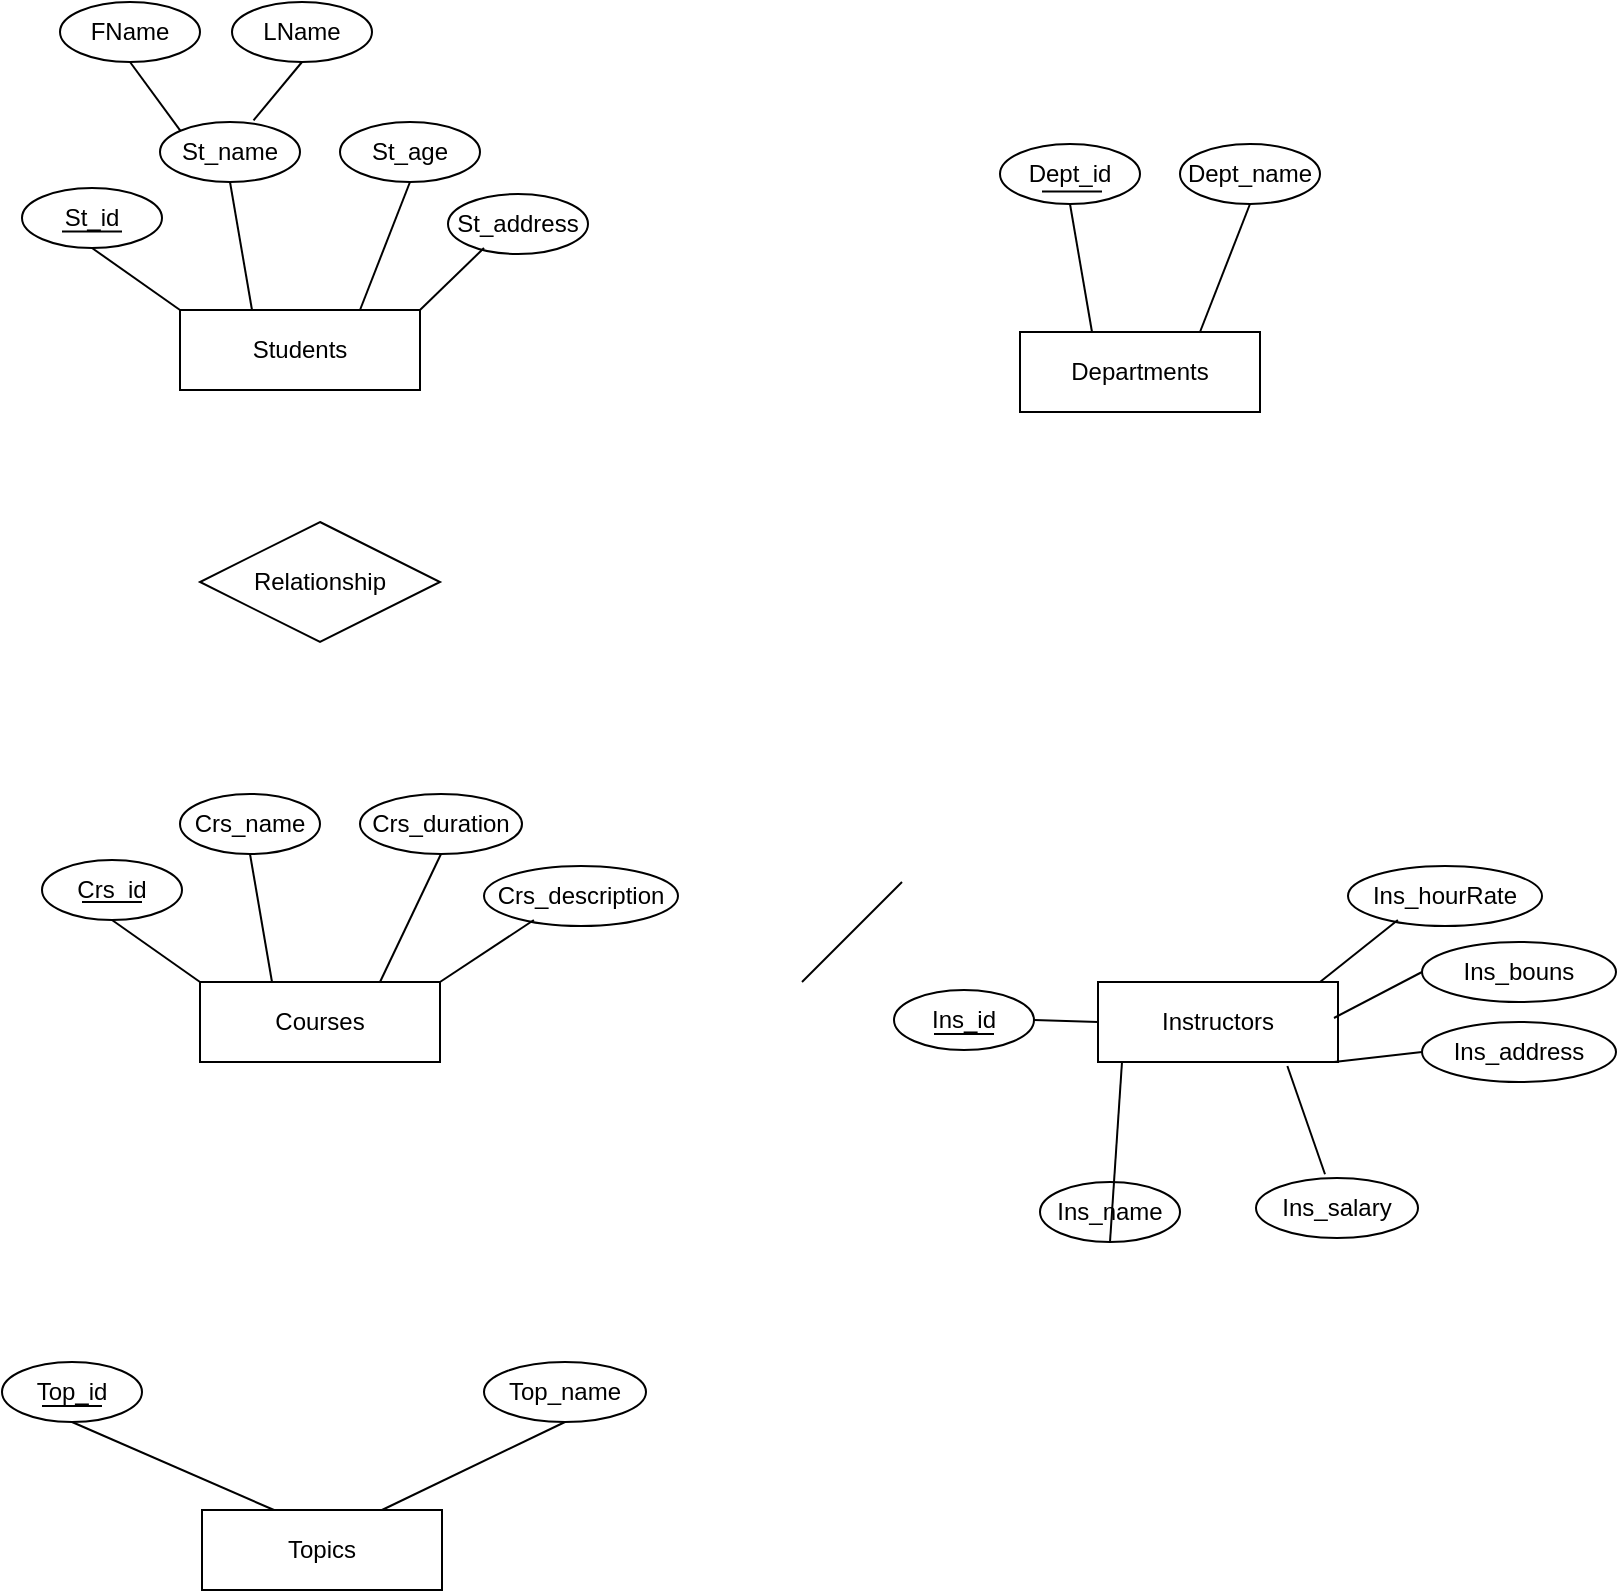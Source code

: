 <mxfile version="24.8.3">
  <diagram id="R2lEEEUBdFMjLlhIrx00" name="Page-1">
    <mxGraphModel dx="1436" dy="837" grid="1" gridSize="10" guides="1" tooltips="1" connect="1" arrows="1" fold="1" page="1" pageScale="1" pageWidth="850" pageHeight="1100" math="0" shadow="0" extFonts="Permanent Marker^https://fonts.googleapis.com/css?family=Permanent+Marker">
      <root>
        <mxCell id="0" />
        <mxCell id="1" parent="0" />
        <mxCell id="XczX_esiiE8wpk_EP03i-1" value="Students" style="rounded=0;whiteSpace=wrap;html=1;direction=east;" vertex="1" parent="1">
          <mxGeometry x="109" y="174" width="120" height="40" as="geometry" />
        </mxCell>
        <mxCell id="XczX_esiiE8wpk_EP03i-5" value="St_id" style="ellipse;whiteSpace=wrap;html=1;" vertex="1" parent="1">
          <mxGeometry x="30" y="113" width="70" height="30" as="geometry" />
        </mxCell>
        <mxCell id="XczX_esiiE8wpk_EP03i-9" value="St_name" style="ellipse;whiteSpace=wrap;html=1;" vertex="1" parent="1">
          <mxGeometry x="99" y="80" width="70" height="30" as="geometry" />
        </mxCell>
        <mxCell id="XczX_esiiE8wpk_EP03i-13" value="FName" style="ellipse;whiteSpace=wrap;html=1;" vertex="1" parent="1">
          <mxGeometry x="49" y="20" width="70" height="30" as="geometry" />
        </mxCell>
        <mxCell id="XczX_esiiE8wpk_EP03i-14" value="LName" style="ellipse;whiteSpace=wrap;html=1;" vertex="1" parent="1">
          <mxGeometry x="135" y="20" width="70" height="30" as="geometry" />
        </mxCell>
        <mxCell id="XczX_esiiE8wpk_EP03i-15" value="St_age" style="ellipse;whiteSpace=wrap;html=1;" vertex="1" parent="1">
          <mxGeometry x="189" y="80" width="70" height="30" as="geometry" />
        </mxCell>
        <mxCell id="XczX_esiiE8wpk_EP03i-16" value="St_address" style="ellipse;whiteSpace=wrap;html=1;" vertex="1" parent="1">
          <mxGeometry x="243" y="116" width="70" height="30" as="geometry" />
        </mxCell>
        <mxCell id="XczX_esiiE8wpk_EP03i-19" value="" style="endArrow=none;html=1;rounded=0;entryX=0.257;entryY=0.9;entryDx=0;entryDy=0;entryPerimeter=0;exitX=1;exitY=0;exitDx=0;exitDy=0;" edge="1" parent="1" source="XczX_esiiE8wpk_EP03i-1" target="XczX_esiiE8wpk_EP03i-16">
          <mxGeometry width="50" height="50" relative="1" as="geometry">
            <mxPoint x="230" y="170" as="sourcePoint" />
            <mxPoint x="260" y="149" as="targetPoint" />
          </mxGeometry>
        </mxCell>
        <mxCell id="XczX_esiiE8wpk_EP03i-20" value="" style="endArrow=none;html=1;rounded=0;entryX=0.5;entryY=1;entryDx=0;entryDy=0;exitX=0.75;exitY=0;exitDx=0;exitDy=0;" edge="1" parent="1" source="XczX_esiiE8wpk_EP03i-1" target="XczX_esiiE8wpk_EP03i-15">
          <mxGeometry width="50" height="50" relative="1" as="geometry">
            <mxPoint x="239" y="184" as="sourcePoint" />
            <mxPoint x="271" y="153" as="targetPoint" />
          </mxGeometry>
        </mxCell>
        <mxCell id="XczX_esiiE8wpk_EP03i-22" value="" style="endArrow=none;html=1;rounded=0;entryX=0.5;entryY=1;entryDx=0;entryDy=0;exitX=0.75;exitY=0;exitDx=0;exitDy=0;" edge="1" parent="1" target="XczX_esiiE8wpk_EP03i-9">
          <mxGeometry width="50" height="50" relative="1" as="geometry">
            <mxPoint x="145" y="174" as="sourcePoint" />
            <mxPoint x="170" y="110" as="targetPoint" />
          </mxGeometry>
        </mxCell>
        <mxCell id="XczX_esiiE8wpk_EP03i-24" value="" style="endArrow=none;html=1;rounded=0;entryX=0.5;entryY=1;entryDx=0;entryDy=0;exitX=0;exitY=0;exitDx=0;exitDy=0;" edge="1" parent="1" source="XczX_esiiE8wpk_EP03i-1" target="XczX_esiiE8wpk_EP03i-5">
          <mxGeometry width="50" height="50" relative="1" as="geometry">
            <mxPoint x="81" y="194" as="sourcePoint" />
            <mxPoint x="70" y="130" as="targetPoint" />
          </mxGeometry>
        </mxCell>
        <mxCell id="XczX_esiiE8wpk_EP03i-25" value="" style="endArrow=none;html=1;rounded=0;entryX=0.5;entryY=1;entryDx=0;entryDy=0;exitX=0;exitY=0;exitDx=0;exitDy=0;" edge="1" parent="1" source="XczX_esiiE8wpk_EP03i-9" target="XczX_esiiE8wpk_EP03i-13">
          <mxGeometry width="50" height="50" relative="1" as="geometry">
            <mxPoint x="155" y="184" as="sourcePoint" />
            <mxPoint x="144" y="120" as="targetPoint" />
          </mxGeometry>
        </mxCell>
        <mxCell id="XczX_esiiE8wpk_EP03i-27" value="" style="endArrow=none;html=1;rounded=0;entryX=0.5;entryY=1;entryDx=0;entryDy=0;exitX=0.668;exitY=-0.027;exitDx=0;exitDy=0;exitPerimeter=0;" edge="1" parent="1" source="XczX_esiiE8wpk_EP03i-9" target="XczX_esiiE8wpk_EP03i-14">
          <mxGeometry width="50" height="50" relative="1" as="geometry">
            <mxPoint x="119" y="95" as="sourcePoint" />
            <mxPoint x="115" y="60" as="targetPoint" />
          </mxGeometry>
        </mxCell>
        <mxCell id="XczX_esiiE8wpk_EP03i-28" value="Departments" style="rounded=0;whiteSpace=wrap;html=1;direction=east;" vertex="1" parent="1">
          <mxGeometry x="529" y="185" width="120" height="40" as="geometry" />
        </mxCell>
        <mxCell id="XczX_esiiE8wpk_EP03i-30" value="Dept_id" style="ellipse;whiteSpace=wrap;html=1;" vertex="1" parent="1">
          <mxGeometry x="519" y="91" width="70" height="30" as="geometry" />
        </mxCell>
        <mxCell id="XczX_esiiE8wpk_EP03i-33" value="Dept_name" style="ellipse;whiteSpace=wrap;html=1;" vertex="1" parent="1">
          <mxGeometry x="609" y="91" width="70" height="30" as="geometry" />
        </mxCell>
        <mxCell id="XczX_esiiE8wpk_EP03i-36" value="" style="endArrow=none;html=1;rounded=0;entryX=0.5;entryY=1;entryDx=0;entryDy=0;exitX=0.75;exitY=0;exitDx=0;exitDy=0;" edge="1" source="XczX_esiiE8wpk_EP03i-28" target="XczX_esiiE8wpk_EP03i-33" parent="1">
          <mxGeometry width="50" height="50" relative="1" as="geometry">
            <mxPoint x="659" y="195" as="sourcePoint" />
            <mxPoint x="691" y="164" as="targetPoint" />
          </mxGeometry>
        </mxCell>
        <mxCell id="XczX_esiiE8wpk_EP03i-37" value="" style="endArrow=none;html=1;rounded=0;entryX=0.5;entryY=1;entryDx=0;entryDy=0;exitX=0.75;exitY=0;exitDx=0;exitDy=0;" edge="1" target="XczX_esiiE8wpk_EP03i-30" parent="1">
          <mxGeometry width="50" height="50" relative="1" as="geometry">
            <mxPoint x="565" y="185" as="sourcePoint" />
            <mxPoint x="590" y="121" as="targetPoint" />
          </mxGeometry>
        </mxCell>
        <mxCell id="XczX_esiiE8wpk_EP03i-43" value="" style="endArrow=none;html=1;rounded=0;" edge="1" parent="1">
          <mxGeometry width="50" height="50" relative="1" as="geometry">
            <mxPoint x="50" y="134.79" as="sourcePoint" />
            <mxPoint x="80" y="134.79" as="targetPoint" />
          </mxGeometry>
        </mxCell>
        <mxCell id="XczX_esiiE8wpk_EP03i-44" value="" style="endArrow=none;html=1;rounded=0;" edge="1" parent="1">
          <mxGeometry width="50" height="50" relative="1" as="geometry">
            <mxPoint x="540" y="114.79" as="sourcePoint" />
            <mxPoint x="570" y="114.79" as="targetPoint" />
          </mxGeometry>
        </mxCell>
        <mxCell id="XczX_esiiE8wpk_EP03i-54" value="Courses" style="rounded=0;whiteSpace=wrap;html=1;direction=east;" vertex="1" parent="1">
          <mxGeometry x="119" y="510" width="120" height="40" as="geometry" />
        </mxCell>
        <mxCell id="XczX_esiiE8wpk_EP03i-55" value="Crs_name" style="ellipse;whiteSpace=wrap;html=1;" vertex="1" parent="1">
          <mxGeometry x="109" y="416" width="70" height="30" as="geometry" />
        </mxCell>
        <mxCell id="XczX_esiiE8wpk_EP03i-56" value="Crs_duration" style="ellipse;whiteSpace=wrap;html=1;" vertex="1" parent="1">
          <mxGeometry x="199" y="416" width="81" height="30" as="geometry" />
        </mxCell>
        <mxCell id="XczX_esiiE8wpk_EP03i-57" value="Crs_description" style="ellipse;whiteSpace=wrap;html=1;" vertex="1" parent="1">
          <mxGeometry x="261" y="452" width="97" height="30" as="geometry" />
        </mxCell>
        <mxCell id="XczX_esiiE8wpk_EP03i-58" value="" style="endArrow=none;html=1;rounded=0;entryX=0.257;entryY=0.9;entryDx=0;entryDy=0;entryPerimeter=0;exitX=1;exitY=0;exitDx=0;exitDy=0;" edge="1" source="XczX_esiiE8wpk_EP03i-54" target="XczX_esiiE8wpk_EP03i-57" parent="1">
          <mxGeometry width="50" height="50" relative="1" as="geometry">
            <mxPoint x="240" y="506" as="sourcePoint" />
            <mxPoint x="270" y="485" as="targetPoint" />
          </mxGeometry>
        </mxCell>
        <mxCell id="XczX_esiiE8wpk_EP03i-59" value="" style="endArrow=none;html=1;rounded=0;entryX=0.5;entryY=1;entryDx=0;entryDy=0;exitX=0.75;exitY=0;exitDx=0;exitDy=0;" edge="1" source="XczX_esiiE8wpk_EP03i-54" target="XczX_esiiE8wpk_EP03i-56" parent="1">
          <mxGeometry width="50" height="50" relative="1" as="geometry">
            <mxPoint x="249" y="520" as="sourcePoint" />
            <mxPoint x="281" y="489" as="targetPoint" />
          </mxGeometry>
        </mxCell>
        <mxCell id="XczX_esiiE8wpk_EP03i-60" value="" style="endArrow=none;html=1;rounded=0;entryX=0.5;entryY=1;entryDx=0;entryDy=0;exitX=0.75;exitY=0;exitDx=0;exitDy=0;" edge="1" target="XczX_esiiE8wpk_EP03i-55" parent="1">
          <mxGeometry width="50" height="50" relative="1" as="geometry">
            <mxPoint x="155" y="510" as="sourcePoint" />
            <mxPoint x="180" y="446" as="targetPoint" />
          </mxGeometry>
        </mxCell>
        <mxCell id="XczX_esiiE8wpk_EP03i-61" value="" style="endArrow=none;html=1;rounded=0;entryX=0.5;entryY=1;entryDx=0;entryDy=0;exitX=0;exitY=0;exitDx=0;exitDy=0;" edge="1" source="XczX_esiiE8wpk_EP03i-54" target="XczX_esiiE8wpk_EP03i-63" parent="1">
          <mxGeometry width="50" height="50" relative="1" as="geometry">
            <mxPoint x="91" y="530" as="sourcePoint" />
            <mxPoint x="80" y="466" as="targetPoint" />
          </mxGeometry>
        </mxCell>
        <mxCell id="XczX_esiiE8wpk_EP03i-62" value="" style="endArrow=none;html=1;rounded=0;" edge="1" parent="1">
          <mxGeometry width="50" height="50" relative="1" as="geometry">
            <mxPoint x="60" y="470.79" as="sourcePoint" />
            <mxPoint x="90" y="470.79" as="targetPoint" />
          </mxGeometry>
        </mxCell>
        <mxCell id="XczX_esiiE8wpk_EP03i-63" value="Crs_id" style="ellipse;whiteSpace=wrap;html=1;" vertex="1" parent="1">
          <mxGeometry x="40" y="449" width="70" height="30" as="geometry" />
        </mxCell>
        <mxCell id="XczX_esiiE8wpk_EP03i-64" value="" style="endArrow=none;html=1;rounded=0;" edge="1" parent="1">
          <mxGeometry width="50" height="50" relative="1" as="geometry">
            <mxPoint x="60" y="470" as="sourcePoint" />
            <mxPoint x="90" y="470" as="targetPoint" />
          </mxGeometry>
        </mxCell>
        <mxCell id="XczX_esiiE8wpk_EP03i-65" value="Instructors" style="rounded=0;whiteSpace=wrap;html=1;direction=east;" vertex="1" parent="1">
          <mxGeometry x="568" y="510" width="120" height="40" as="geometry" />
        </mxCell>
        <mxCell id="XczX_esiiE8wpk_EP03i-66" value="Ins_name" style="ellipse;whiteSpace=wrap;html=1;" vertex="1" parent="1">
          <mxGeometry x="539" y="610" width="70" height="30" as="geometry" />
        </mxCell>
        <mxCell id="XczX_esiiE8wpk_EP03i-67" value="Ins_salary" style="ellipse;whiteSpace=wrap;html=1;" vertex="1" parent="1">
          <mxGeometry x="647" y="608" width="81" height="30" as="geometry" />
        </mxCell>
        <mxCell id="XczX_esiiE8wpk_EP03i-68" value="Ins_hourRate" style="ellipse;whiteSpace=wrap;html=1;" vertex="1" parent="1">
          <mxGeometry x="693" y="452" width="97" height="30" as="geometry" />
        </mxCell>
        <mxCell id="XczX_esiiE8wpk_EP03i-69" value="" style="endArrow=none;html=1;rounded=0;entryX=0.257;entryY=0.9;entryDx=0;entryDy=0;entryPerimeter=0;exitX=1;exitY=0;exitDx=0;exitDy=0;" edge="1" target="XczX_esiiE8wpk_EP03i-68" parent="1">
          <mxGeometry width="50" height="50" relative="1" as="geometry">
            <mxPoint x="679.0" y="510" as="sourcePoint" />
            <mxPoint x="710" y="485" as="targetPoint" />
          </mxGeometry>
        </mxCell>
        <mxCell id="XczX_esiiE8wpk_EP03i-70" value="" style="endArrow=none;html=1;rounded=0;entryX=0.426;entryY=-0.063;entryDx=0;entryDy=0;exitX=0.789;exitY=1.05;exitDx=0;exitDy=0;exitPerimeter=0;entryPerimeter=0;" edge="1" target="XczX_esiiE8wpk_EP03i-67" parent="1">
          <mxGeometry width="50" height="50" relative="1" as="geometry">
            <mxPoint x="662.68" y="552" as="sourcePoint" />
            <mxPoint x="710.032" y="660" as="targetPoint" />
          </mxGeometry>
        </mxCell>
        <mxCell id="XczX_esiiE8wpk_EP03i-71" value="" style="endArrow=none;html=1;rounded=0;entryX=0.5;entryY=1;entryDx=0;entryDy=0;" edge="1" target="XczX_esiiE8wpk_EP03i-66" parent="1">
          <mxGeometry width="50" height="50" relative="1" as="geometry">
            <mxPoint x="580" y="550" as="sourcePoint" />
            <mxPoint x="610" y="446" as="targetPoint" />
          </mxGeometry>
        </mxCell>
        <mxCell id="XczX_esiiE8wpk_EP03i-72" value="" style="endArrow=none;html=1;rounded=0;entryX=1;entryY=0.5;entryDx=0;entryDy=0;exitX=0;exitY=0.5;exitDx=0;exitDy=0;" edge="1" source="XczX_esiiE8wpk_EP03i-65" target="XczX_esiiE8wpk_EP03i-74" parent="1">
          <mxGeometry width="50" height="50" relative="1" as="geometry">
            <mxPoint x="568.0" y="521" as="sourcePoint" />
            <mxPoint x="529" y="477" as="targetPoint" />
          </mxGeometry>
        </mxCell>
        <mxCell id="XczX_esiiE8wpk_EP03i-74" value="Ins_id" style="ellipse;whiteSpace=wrap;html=1;" vertex="1" parent="1">
          <mxGeometry x="466" y="514" width="70" height="30" as="geometry" />
        </mxCell>
        <mxCell id="XczX_esiiE8wpk_EP03i-75" value="" style="endArrow=none;html=1;rounded=0;" edge="1" parent="1">
          <mxGeometry width="50" height="50" relative="1" as="geometry">
            <mxPoint x="486" y="536" as="sourcePoint" />
            <mxPoint x="516" y="536" as="targetPoint" />
          </mxGeometry>
        </mxCell>
        <mxCell id="XczX_esiiE8wpk_EP03i-76" value="Ins_bouns" style="ellipse;whiteSpace=wrap;html=1;" vertex="1" parent="1">
          <mxGeometry x="730" y="490" width="97" height="30" as="geometry" />
        </mxCell>
        <mxCell id="XczX_esiiE8wpk_EP03i-77" value="" style="endArrow=none;html=1;rounded=0;entryX=0;entryY=0.5;entryDx=0;entryDy=0;exitX=1;exitY=0;exitDx=0;exitDy=0;" edge="1" parent="1" target="XczX_esiiE8wpk_EP03i-76">
          <mxGeometry width="50" height="50" relative="1" as="geometry">
            <mxPoint x="686.0" y="528" as="sourcePoint" />
            <mxPoint x="717" y="503" as="targetPoint" />
          </mxGeometry>
        </mxCell>
        <mxCell id="XczX_esiiE8wpk_EP03i-78" value="Ins_address" style="ellipse;whiteSpace=wrap;html=1;" vertex="1" parent="1">
          <mxGeometry x="730" y="530" width="97" height="30" as="geometry" />
        </mxCell>
        <mxCell id="XczX_esiiE8wpk_EP03i-79" value="" style="endArrow=none;html=1;rounded=0;entryX=0;entryY=0.5;entryDx=0;entryDy=0;exitX=1;exitY=0;exitDx=0;exitDy=0;" edge="1" target="XczX_esiiE8wpk_EP03i-78" parent="1">
          <mxGeometry width="50" height="50" relative="1" as="geometry">
            <mxPoint x="686.0" y="550" as="sourcePoint" />
            <mxPoint x="717" y="525" as="targetPoint" />
          </mxGeometry>
        </mxCell>
        <mxCell id="XczX_esiiE8wpk_EP03i-80" value="Topics" style="rounded=0;whiteSpace=wrap;html=1;direction=east;" vertex="1" parent="1">
          <mxGeometry x="120" y="774" width="120" height="40" as="geometry" />
        </mxCell>
        <mxCell id="XczX_esiiE8wpk_EP03i-81" value="Top_id" style="ellipse;whiteSpace=wrap;html=1;" vertex="1" parent="1">
          <mxGeometry x="20" y="700" width="70" height="30" as="geometry" />
        </mxCell>
        <mxCell id="XczX_esiiE8wpk_EP03i-82" value="Top_name" style="ellipse;whiteSpace=wrap;html=1;" vertex="1" parent="1">
          <mxGeometry x="261" y="700" width="81" height="30" as="geometry" />
        </mxCell>
        <mxCell id="XczX_esiiE8wpk_EP03i-83" value="" style="endArrow=none;html=1;rounded=0;entryX=0.5;entryY=1;entryDx=0;entryDy=0;exitX=0.75;exitY=0;exitDx=0;exitDy=0;" edge="1" parent="1" source="XczX_esiiE8wpk_EP03i-80" target="XczX_esiiE8wpk_EP03i-82">
          <mxGeometry width="50" height="50" relative="1" as="geometry">
            <mxPoint x="250" y="784" as="sourcePoint" />
            <mxPoint x="282" y="753" as="targetPoint" />
          </mxGeometry>
        </mxCell>
        <mxCell id="XczX_esiiE8wpk_EP03i-84" value="" style="endArrow=none;html=1;rounded=0;entryX=0.5;entryY=1;entryDx=0;entryDy=0;exitX=0.75;exitY=0;exitDx=0;exitDy=0;" edge="1" parent="1" target="XczX_esiiE8wpk_EP03i-81">
          <mxGeometry width="50" height="50" relative="1" as="geometry">
            <mxPoint x="156" y="774" as="sourcePoint" />
            <mxPoint x="181" y="710" as="targetPoint" />
          </mxGeometry>
        </mxCell>
        <mxCell id="XczX_esiiE8wpk_EP03i-88" value="" style="endArrow=none;html=1;rounded=0;" edge="1" parent="1">
          <mxGeometry width="50" height="50" relative="1" as="geometry">
            <mxPoint x="40" y="722" as="sourcePoint" />
            <mxPoint x="70" y="722" as="targetPoint" />
          </mxGeometry>
        </mxCell>
        <mxCell id="XczX_esiiE8wpk_EP03i-89" value="Relationship" style="shape=rhombus;perimeter=rhombusPerimeter;whiteSpace=wrap;html=1;align=center;rounded=0;" vertex="1" parent="1">
          <mxGeometry x="119" y="280" width="120" height="60" as="geometry" />
        </mxCell>
        <mxCell id="XczX_esiiE8wpk_EP03i-92" value="" style="endArrow=none;html=1;rounded=0;" edge="1" parent="1">
          <mxGeometry width="50" height="50" relative="1" as="geometry">
            <mxPoint x="420" y="510" as="sourcePoint" />
            <mxPoint x="470" y="460" as="targetPoint" />
          </mxGeometry>
        </mxCell>
      </root>
    </mxGraphModel>
  </diagram>
</mxfile>
